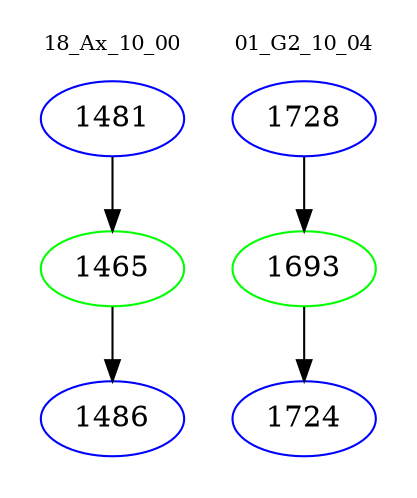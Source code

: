 digraph{
subgraph cluster_0 {
color = white
label = "18_Ax_10_00";
fontsize=10;
T0_1481 [label="1481", color="blue"]
T0_1481 -> T0_1465 [color="black"]
T0_1465 [label="1465", color="green"]
T0_1465 -> T0_1486 [color="black"]
T0_1486 [label="1486", color="blue"]
}
subgraph cluster_1 {
color = white
label = "01_G2_10_04";
fontsize=10;
T1_1728 [label="1728", color="blue"]
T1_1728 -> T1_1693 [color="black"]
T1_1693 [label="1693", color="green"]
T1_1693 -> T1_1724 [color="black"]
T1_1724 [label="1724", color="blue"]
}
}

